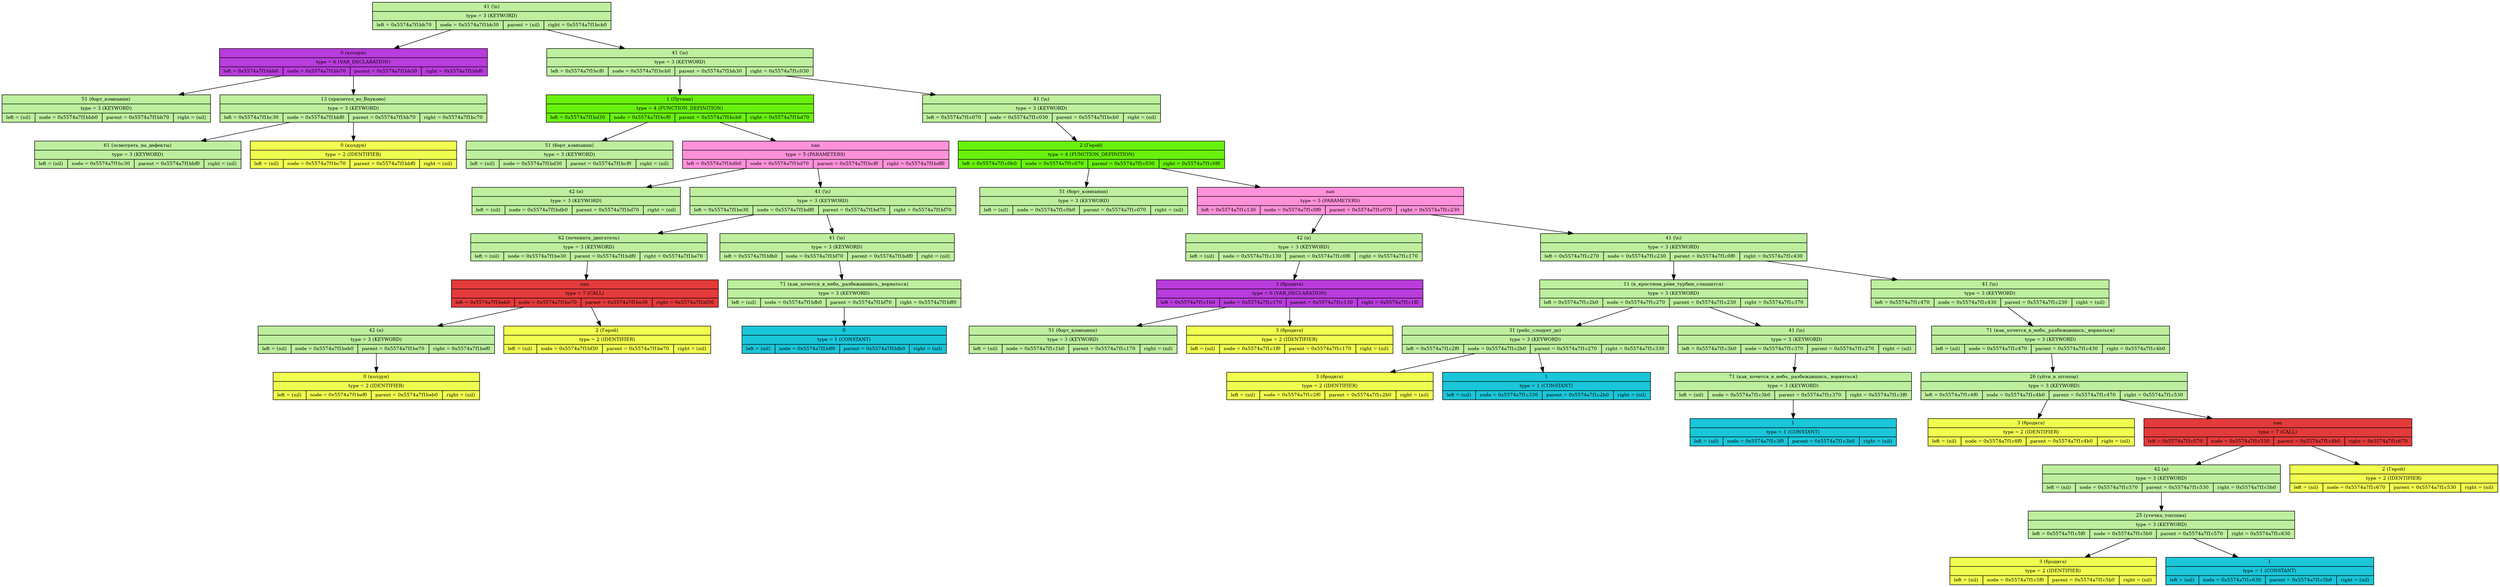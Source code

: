digraph
{
	node[fontsize=9]

	node_0x5574a7f1bb30 [shape=record, label = "{41 (\\n)| type = 3 (KEYWORD) | {left = 0x5574a7f1bb70 | node = 0x5574a7f1bb30 | parent = (nil) | right = 0x5574a7f1bcb0}}" style="filled",fillcolor="#BDEF9E"]

	node_0x5574a7f1bb70 [shape=record, label = "{0 (колдун)| type = 6 (VAR_DECLARATION) | {left = 0x5574a7f1bbb0 | node = 0x5574a7f1bb70 | parent = 0x5574a7f1bb30 | right = 0x5574a7f1bbf0}}" style="filled",fillcolor="#B93CDC"]

	edge[color="black",fontsize=12]
	node_0x5574a7f1bb30 -> node_0x5574a7f1bb70

	node_0x5574a7f1bbb0 [shape=record, label = "{51 (борт_компании)| type = 3 (KEYWORD) | {left = (nil) | node = 0x5574a7f1bbb0 | parent = 0x5574a7f1bb70 | right = (nil)}}" style="filled",fillcolor="#BDEF9E"]

	edge[color="black",fontsize=12]
	node_0x5574a7f1bb70 -> node_0x5574a7f1bbb0

	node_0x5574a7f1bbf0 [shape=record, label = "{13 (прилетел_во_Внуково)| type = 3 (KEYWORD) | {left = 0x5574a7f1bc30 | node = 0x5574a7f1bbf0 | parent = 0x5574a7f1bb70 | right = 0x5574a7f1bc70}}" style="filled",fillcolor="#BDEF9E"]

	edge[color="black",fontsize=12]
	node_0x5574a7f1bb70 -> node_0x5574a7f1bbf0

	node_0x5574a7f1bc30 [shape=record, label = "{61 (осмотреть_на_дефекты)| type = 3 (KEYWORD) | {left = (nil) | node = 0x5574a7f1bc30 | parent = 0x5574a7f1bbf0 | right = (nil)}}" style="filled",fillcolor="#BDEF9E"]

	edge[color="black",fontsize=12]
	node_0x5574a7f1bbf0 -> node_0x5574a7f1bc30

	node_0x5574a7f1bc70 [shape=record, label = "{0 (колдун)| type = 2 (IDENTIFIER) | {left = (nil) | node = 0x5574a7f1bc70 | parent = 0x5574a7f1bbf0 | right = (nil)}}" style="filled",fillcolor="#F0FF4F"]

	edge[color="black",fontsize=12]
	node_0x5574a7f1bbf0 -> node_0x5574a7f1bc70

	node_0x5574a7f1bcb0 [shape=record, label = "{41 (\\n)| type = 3 (KEYWORD) | {left = 0x5574a7f1bcf0 | node = 0x5574a7f1bcb0 | parent = 0x5574a7f1bb30 | right = 0x5574a7f1c030}}" style="filled",fillcolor="#BDEF9E"]

	edge[color="black",fontsize=12]
	node_0x5574a7f1bb30 -> node_0x5574a7f1bcb0

	node_0x5574a7f1bcf0 [shape=record, label = "{1 (Путник)| type = 4 (FUNCTION_DEFINITION) | {left = 0x5574a7f1bd30 | node = 0x5574a7f1bcf0 | parent = 0x5574a7f1bcb0 | right = 0x5574a7f1bd70}}" style="filled",fillcolor="#68F10D"]

	edge[color="black",fontsize=12]
	node_0x5574a7f1bcb0 -> node_0x5574a7f1bcf0

	node_0x5574a7f1bd30 [shape=record, label = "{51 (борт_компании)| type = 3 (KEYWORD) | {left = (nil) | node = 0x5574a7f1bd30 | parent = 0x5574a7f1bcf0 | right = (nil)}}" style="filled",fillcolor="#BDEF9E"]

	edge[color="black",fontsize=12]
	node_0x5574a7f1bcf0 -> node_0x5574a7f1bd30

	node_0x5574a7f1bd70 [shape=record, label = "{nan| type = 5 (PARAMETERS) | {left = 0x5574a7f1bdb0 | node = 0x5574a7f1bd70 | parent = 0x5574a7f1bcf0 | right = 0x5574a7f1bdf0}}" style="filled",fillcolor="#FF91DA"]

	edge[color="black",fontsize=12]
	node_0x5574a7f1bcf0 -> node_0x5574a7f1bd70

	node_0x5574a7f1bdb0 [shape=record, label = "{42 (и)| type = 3 (KEYWORD) | {left = (nil) | node = 0x5574a7f1bdb0 | parent = 0x5574a7f1bd70 | right = (nil)}}" style="filled",fillcolor="#BDEF9E"]

	edge[color="black",fontsize=12]
	node_0x5574a7f1bd70 -> node_0x5574a7f1bdb0

	node_0x5574a7f1bdf0 [shape=record, label = "{41 (\\n)| type = 3 (KEYWORD) | {left = 0x5574a7f1be30 | node = 0x5574a7f1bdf0 | parent = 0x5574a7f1bd70 | right = 0x5574a7f1bf70}}" style="filled",fillcolor="#BDEF9E"]

	edge[color="black",fontsize=12]
	node_0x5574a7f1bd70 -> node_0x5574a7f1bdf0

	node_0x5574a7f1be30 [shape=record, label = "{62 (починить_двигатель)| type = 3 (KEYWORD) | {left = (nil) | node = 0x5574a7f1be30 | parent = 0x5574a7f1bdf0 | right = 0x5574a7f1be70}}" style="filled",fillcolor="#BDEF9E"]

	edge[color="black",fontsize=12]
	node_0x5574a7f1bdf0 -> node_0x5574a7f1be30

	node_0x5574a7f1be70 [shape=record, label = "{nan| type = 7 (CALL) | {left = 0x5574a7f1beb0 | node = 0x5574a7f1be70 | parent = 0x5574a7f1be30 | right = 0x5574a7f1bf30}}" style="filled",fillcolor="#E33A3A"]

	edge[color="black",fontsize=12]
	node_0x5574a7f1be30 -> node_0x5574a7f1be70

	node_0x5574a7f1beb0 [shape=record, label = "{42 (и)| type = 3 (KEYWORD) | {left = (nil) | node = 0x5574a7f1beb0 | parent = 0x5574a7f1be70 | right = 0x5574a7f1bef0}}" style="filled",fillcolor="#BDEF9E"]

	edge[color="black",fontsize=12]
	node_0x5574a7f1be70 -> node_0x5574a7f1beb0

	node_0x5574a7f1bef0 [shape=record, label = "{0 (колдун)| type = 2 (IDENTIFIER) | {left = (nil) | node = 0x5574a7f1bef0 | parent = 0x5574a7f1beb0 | right = (nil)}}" style="filled",fillcolor="#F0FF4F"]

	edge[color="black",fontsize=12]
	node_0x5574a7f1beb0 -> node_0x5574a7f1bef0

	node_0x5574a7f1bf30 [shape=record, label = "{2 (Герой)| type = 2 (IDENTIFIER) | {left = (nil) | node = 0x5574a7f1bf30 | parent = 0x5574a7f1be70 | right = (nil)}}" style="filled",fillcolor="#F0FF4F"]

	edge[color="black",fontsize=12]
	node_0x5574a7f1be70 -> node_0x5574a7f1bf30

	node_0x5574a7f1bf70 [shape=record, label = "{41 (\\n)| type = 3 (KEYWORD) | {left = 0x5574a7f1bfb0 | node = 0x5574a7f1bf70 | parent = 0x5574a7f1bdf0 | right = (nil)}}" style="filled",fillcolor="#BDEF9E"]

	edge[color="black",fontsize=12]
	node_0x5574a7f1bdf0 -> node_0x5574a7f1bf70

	node_0x5574a7f1bfb0 [shape=record, label = "{71 (как_хочется_в_небо,_разбежавшись,_ворваться)| type = 3 (KEYWORD) | {left = (nil) | node = 0x5574a7f1bfb0 | parent = 0x5574a7f1bf70 | right = 0x5574a7f1bff0}}" style="filled",fillcolor="#BDEF9E"]

	edge[color="black",fontsize=12]
	node_0x5574a7f1bf70 -> node_0x5574a7f1bfb0

	node_0x5574a7f1bff0 [shape=record, label = "{0| type = 1 (CONSTANT) | {left = (nil) | node = 0x5574a7f1bff0 | parent = 0x5574a7f1bfb0 | right = (nil)}}" style="filled",fillcolor="#1AC6D9"]

	edge[color="black",fontsize=12]
	node_0x5574a7f1bfb0 -> node_0x5574a7f1bff0

	node_0x5574a7f1c030 [shape=record, label = "{41 (\\n)| type = 3 (KEYWORD) | {left = 0x5574a7f1c070 | node = 0x5574a7f1c030 | parent = 0x5574a7f1bcb0 | right = (nil)}}" style="filled",fillcolor="#BDEF9E"]

	edge[color="black",fontsize=12]
	node_0x5574a7f1bcb0 -> node_0x5574a7f1c030

	node_0x5574a7f1c070 [shape=record, label = "{2 (Герой)| type = 4 (FUNCTION_DEFINITION) | {left = 0x5574a7f1c0b0 | node = 0x5574a7f1c070 | parent = 0x5574a7f1c030 | right = 0x5574a7f1c0f0}}" style="filled",fillcolor="#68F10D"]

	edge[color="black",fontsize=12]
	node_0x5574a7f1c030 -> node_0x5574a7f1c070

	node_0x5574a7f1c0b0 [shape=record, label = "{51 (борт_компании)| type = 3 (KEYWORD) | {left = (nil) | node = 0x5574a7f1c0b0 | parent = 0x5574a7f1c070 | right = (nil)}}" style="filled",fillcolor="#BDEF9E"]

	edge[color="black",fontsize=12]
	node_0x5574a7f1c070 -> node_0x5574a7f1c0b0

	node_0x5574a7f1c0f0 [shape=record, label = "{nan| type = 5 (PARAMETERS) | {left = 0x5574a7f1c130 | node = 0x5574a7f1c0f0 | parent = 0x5574a7f1c070 | right = 0x5574a7f1c230}}" style="filled",fillcolor="#FF91DA"]

	edge[color="black",fontsize=12]
	node_0x5574a7f1c070 -> node_0x5574a7f1c0f0

	node_0x5574a7f1c130 [shape=record, label = "{42 (и)| type = 3 (KEYWORD) | {left = (nil) | node = 0x5574a7f1c130 | parent = 0x5574a7f1c0f0 | right = 0x5574a7f1c170}}" style="filled",fillcolor="#BDEF9E"]

	edge[color="black",fontsize=12]
	node_0x5574a7f1c0f0 -> node_0x5574a7f1c130

	node_0x5574a7f1c170 [shape=record, label = "{3 (бродяга)| type = 6 (VAR_DECLARATION) | {left = 0x5574a7f1c1b0 | node = 0x5574a7f1c170 | parent = 0x5574a7f1c130 | right = 0x5574a7f1c1f0}}" style="filled",fillcolor="#B93CDC"]

	edge[color="black",fontsize=12]
	node_0x5574a7f1c130 -> node_0x5574a7f1c170

	node_0x5574a7f1c1b0 [shape=record, label = "{51 (борт_компании)| type = 3 (KEYWORD) | {left = (nil) | node = 0x5574a7f1c1b0 | parent = 0x5574a7f1c170 | right = (nil)}}" style="filled",fillcolor="#BDEF9E"]

	edge[color="black",fontsize=12]
	node_0x5574a7f1c170 -> node_0x5574a7f1c1b0

	node_0x5574a7f1c1f0 [shape=record, label = "{3 (бродяга)| type = 2 (IDENTIFIER) | {left = (nil) | node = 0x5574a7f1c1f0 | parent = 0x5574a7f1c170 | right = (nil)}}" style="filled",fillcolor="#F0FF4F"]

	edge[color="black",fontsize=12]
	node_0x5574a7f1c170 -> node_0x5574a7f1c1f0

	node_0x5574a7f1c230 [shape=record, label = "{41 (\\n)| type = 3 (KEYWORD) | {left = 0x5574a7f1c270 | node = 0x5574a7f1c230 | parent = 0x5574a7f1c0f0 | right = 0x5574a7f1c430}}" style="filled",fillcolor="#BDEF9E"]

	edge[color="black",fontsize=12]
	node_0x5574a7f1c0f0 -> node_0x5574a7f1c230

	node_0x5574a7f1c270 [shape=record, label = "{11 (в_яростном_рёве_турбин_слышится)| type = 3 (KEYWORD) | {left = 0x5574a7f1c2b0 | node = 0x5574a7f1c270 | parent = 0x5574a7f1c230 | right = 0x5574a7f1c370}}" style="filled",fillcolor="#BDEF9E"]

	edge[color="black",fontsize=12]
	node_0x5574a7f1c230 -> node_0x5574a7f1c270

	node_0x5574a7f1c2b0 [shape=record, label = "{31 (рейс_следует_до)| type = 3 (KEYWORD) | {left = 0x5574a7f1c2f0 | node = 0x5574a7f1c2b0 | parent = 0x5574a7f1c270 | right = 0x5574a7f1c330}}" style="filled",fillcolor="#BDEF9E"]

	edge[color="black",fontsize=12]
	node_0x5574a7f1c270 -> node_0x5574a7f1c2b0

	node_0x5574a7f1c2f0 [shape=record, label = "{3 (бродяга)| type = 2 (IDENTIFIER) | {left = (nil) | node = 0x5574a7f1c2f0 | parent = 0x5574a7f1c2b0 | right = (nil)}}" style="filled",fillcolor="#F0FF4F"]

	edge[color="black",fontsize=12]
	node_0x5574a7f1c2b0 -> node_0x5574a7f1c2f0

	node_0x5574a7f1c330 [shape=record, label = "{1| type = 1 (CONSTANT) | {left = (nil) | node = 0x5574a7f1c330 | parent = 0x5574a7f1c2b0 | right = (nil)}}" style="filled",fillcolor="#1AC6D9"]

	edge[color="black",fontsize=12]
	node_0x5574a7f1c2b0 -> node_0x5574a7f1c330

	node_0x5574a7f1c370 [shape=record, label = "{41 (\\n)| type = 3 (KEYWORD) | {left = 0x5574a7f1c3b0 | node = 0x5574a7f1c370 | parent = 0x5574a7f1c270 | right = (nil)}}" style="filled",fillcolor="#BDEF9E"]

	edge[color="black",fontsize=12]
	node_0x5574a7f1c270 -> node_0x5574a7f1c370

	node_0x5574a7f1c3b0 [shape=record, label = "{71 (как_хочется_в_небо,_разбежавшись,_ворваться)| type = 3 (KEYWORD) | {left = (nil) | node = 0x5574a7f1c3b0 | parent = 0x5574a7f1c370 | right = 0x5574a7f1c3f0}}" style="filled",fillcolor="#BDEF9E"]

	edge[color="black",fontsize=12]
	node_0x5574a7f1c370 -> node_0x5574a7f1c3b0

	node_0x5574a7f1c3f0 [shape=record, label = "{1| type = 1 (CONSTANT) | {left = (nil) | node = 0x5574a7f1c3f0 | parent = 0x5574a7f1c3b0 | right = (nil)}}" style="filled",fillcolor="#1AC6D9"]

	edge[color="black",fontsize=12]
	node_0x5574a7f1c3b0 -> node_0x5574a7f1c3f0

	node_0x5574a7f1c430 [shape=record, label = "{41 (\\n)| type = 3 (KEYWORD) | {left = 0x5574a7f1c470 | node = 0x5574a7f1c430 | parent = 0x5574a7f1c230 | right = (nil)}}" style="filled",fillcolor="#BDEF9E"]

	edge[color="black",fontsize=12]
	node_0x5574a7f1c230 -> node_0x5574a7f1c430

	node_0x5574a7f1c470 [shape=record, label = "{71 (как_хочется_в_небо,_разбежавшись,_ворваться)| type = 3 (KEYWORD) | {left = (nil) | node = 0x5574a7f1c470 | parent = 0x5574a7f1c430 | right = 0x5574a7f1c4b0}}" style="filled",fillcolor="#BDEF9E"]

	edge[color="black",fontsize=12]
	node_0x5574a7f1c430 -> node_0x5574a7f1c470

	node_0x5574a7f1c4b0 [shape=record, label = "{26 (уйти_в_штопор)| type = 3 (KEYWORD) | {left = 0x5574a7f1c4f0 | node = 0x5574a7f1c4b0 | parent = 0x5574a7f1c470 | right = 0x5574a7f1c530}}" style="filled",fillcolor="#BDEF9E"]

	edge[color="black",fontsize=12]
	node_0x5574a7f1c470 -> node_0x5574a7f1c4b0

	node_0x5574a7f1c4f0 [shape=record, label = "{3 (бродяга)| type = 2 (IDENTIFIER) | {left = (nil) | node = 0x5574a7f1c4f0 | parent = 0x5574a7f1c4b0 | right = (nil)}}" style="filled",fillcolor="#F0FF4F"]

	edge[color="black",fontsize=12]
	node_0x5574a7f1c4b0 -> node_0x5574a7f1c4f0

	node_0x5574a7f1c530 [shape=record, label = "{nan| type = 7 (CALL) | {left = 0x5574a7f1c570 | node = 0x5574a7f1c530 | parent = 0x5574a7f1c4b0 | right = 0x5574a7f1c670}}" style="filled",fillcolor="#E33A3A"]

	edge[color="black",fontsize=12]
	node_0x5574a7f1c4b0 -> node_0x5574a7f1c530

	node_0x5574a7f1c570 [shape=record, label = "{42 (и)| type = 3 (KEYWORD) | {left = (nil) | node = 0x5574a7f1c570 | parent = 0x5574a7f1c530 | right = 0x5574a7f1c5b0}}" style="filled",fillcolor="#BDEF9E"]

	edge[color="black",fontsize=12]
	node_0x5574a7f1c530 -> node_0x5574a7f1c570

	node_0x5574a7f1c5b0 [shape=record, label = "{25 (утечка_топлива)| type = 3 (KEYWORD) | {left = 0x5574a7f1c5f0 | node = 0x5574a7f1c5b0 | parent = 0x5574a7f1c570 | right = 0x5574a7f1c630}}" style="filled",fillcolor="#BDEF9E"]

	edge[color="black",fontsize=12]
	node_0x5574a7f1c570 -> node_0x5574a7f1c5b0

	node_0x5574a7f1c5f0 [shape=record, label = "{3 (бродяга)| type = 2 (IDENTIFIER) | {left = (nil) | node = 0x5574a7f1c5f0 | parent = 0x5574a7f1c5b0 | right = (nil)}}" style="filled",fillcolor="#F0FF4F"]

	edge[color="black",fontsize=12]
	node_0x5574a7f1c5b0 -> node_0x5574a7f1c5f0

	node_0x5574a7f1c630 [shape=record, label = "{1| type = 1 (CONSTANT) | {left = (nil) | node = 0x5574a7f1c630 | parent = 0x5574a7f1c5b0 | right = (nil)}}" style="filled",fillcolor="#1AC6D9"]

	edge[color="black",fontsize=12]
	node_0x5574a7f1c5b0 -> node_0x5574a7f1c630

	node_0x5574a7f1c670 [shape=record, label = "{2 (Герой)| type = 2 (IDENTIFIER) | {left = (nil) | node = 0x5574a7f1c670 | parent = 0x5574a7f1c530 | right = (nil)}}" style="filled",fillcolor="#F0FF4F"]

	edge[color="black",fontsize=12]
	node_0x5574a7f1c530 -> node_0x5574a7f1c670

	}